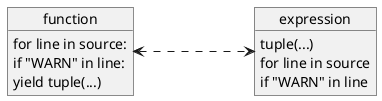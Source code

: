 @startuml
'figure 1: Generators'
left to right direction
skinparam monochrome true
skinparam handwritten false
skinparam shadowing false
hide class circle

object function {
    for line in source:
    if "WARN" in line:
    yield tuple(...)
}

object expression {
    tuple(...)
    for line in source
    if "WARN" in line
}

function <...> expression

@enduml
